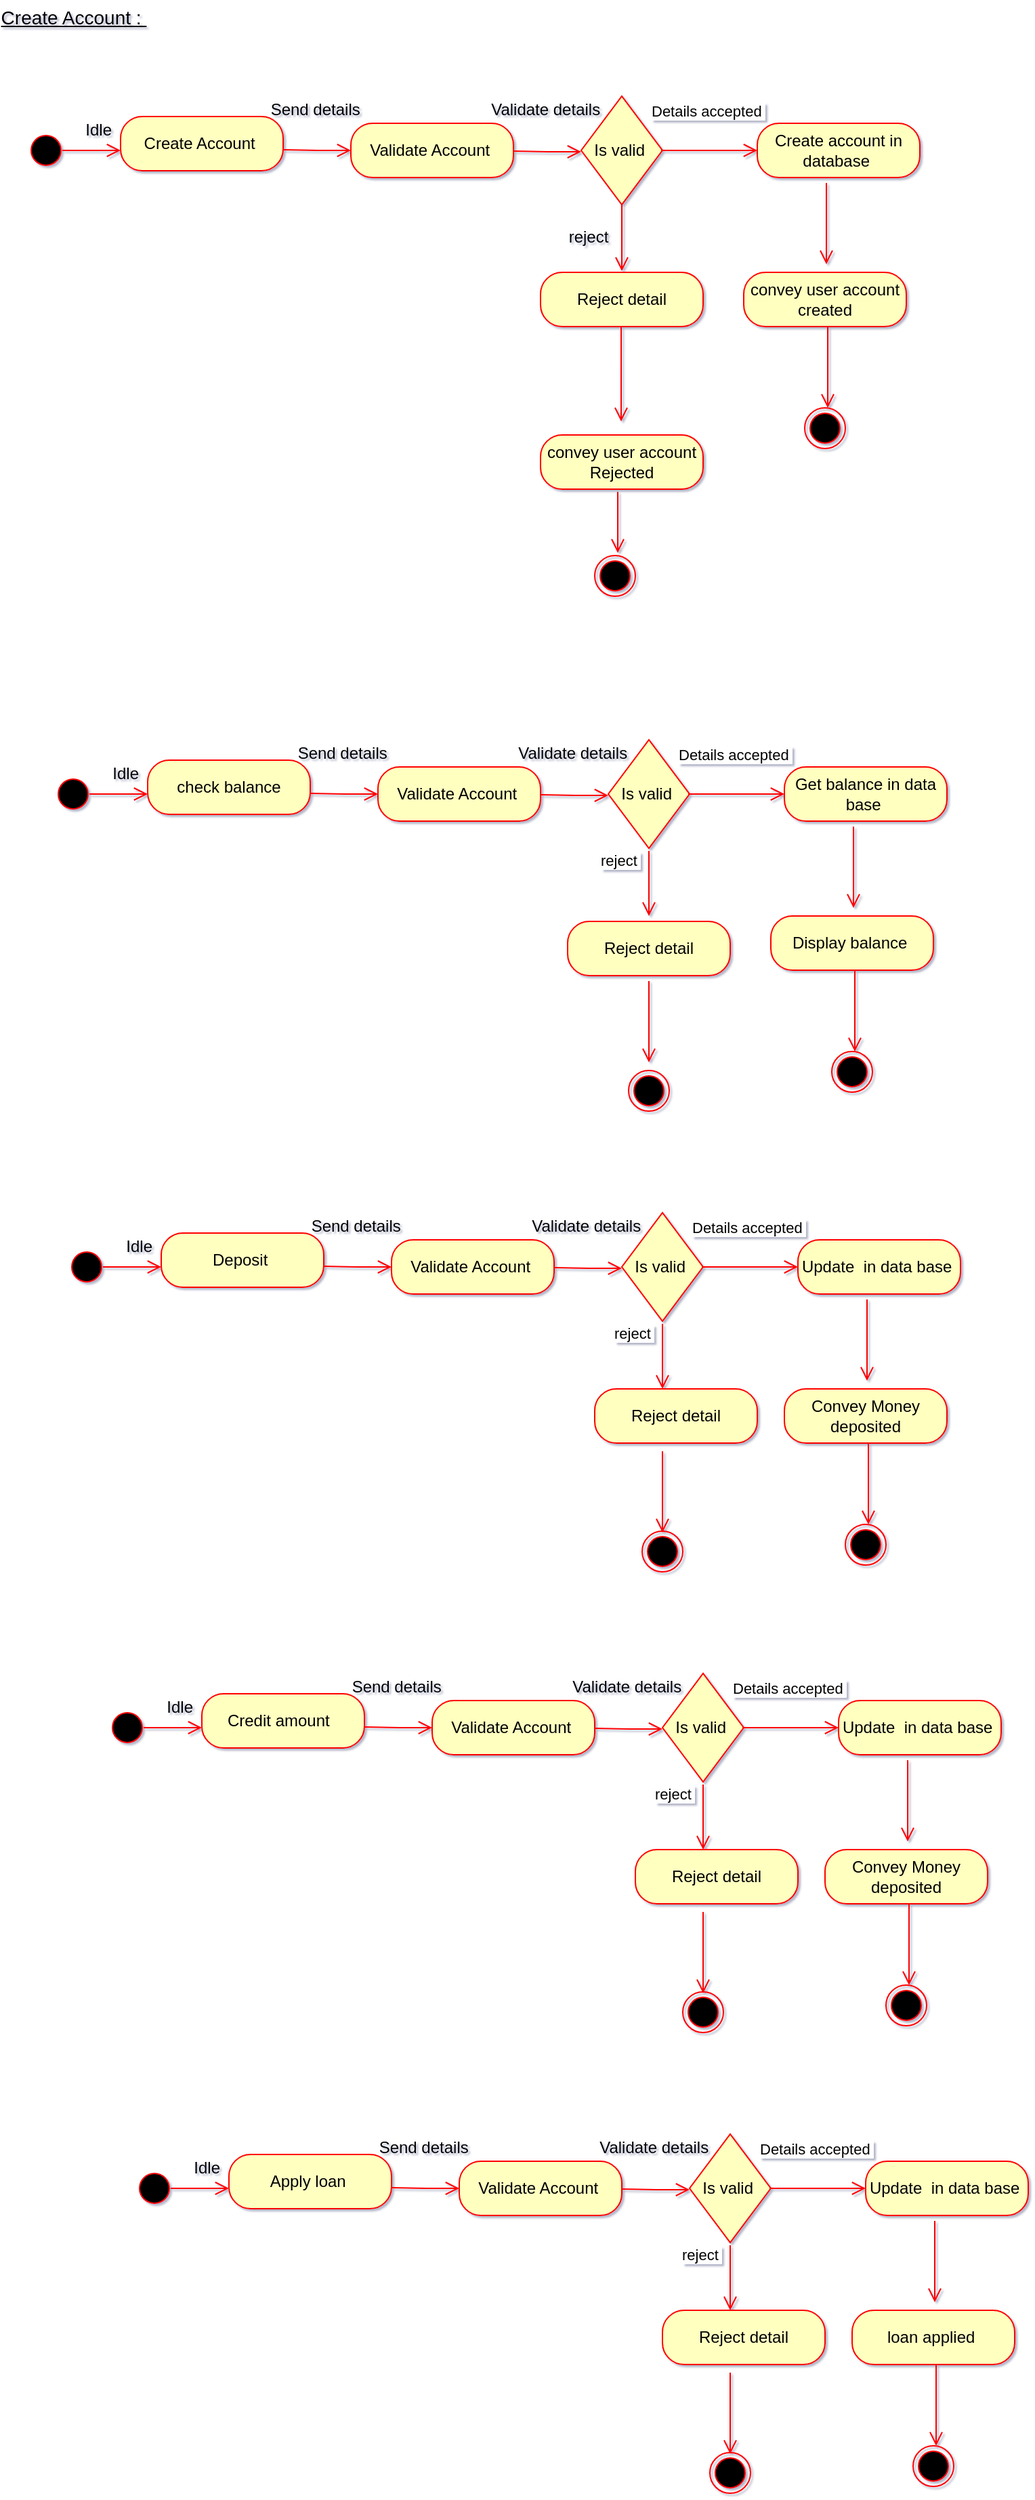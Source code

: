 <mxfile version="21.6.6" type="google">
  <diagram name="Page-1" id="zjCAQTRTvbM-Mkwhgm2s">
    <mxGraphModel grid="1" page="1" gridSize="10" guides="1" tooltips="1" connect="1" arrows="1" fold="1" pageScale="1" pageWidth="850" pageHeight="1100" background="none" math="0" shadow="1">
      <root>
        <mxCell id="0" />
        <mxCell id="1" parent="0" />
        <mxCell id="NtykU3XNso2N6o69aGmZ-1" value="" style="ellipse;html=1;shape=startState;fillColor=#000000;strokeColor=#ff0000;" vertex="1" parent="1">
          <mxGeometry x="50" y="126" width="30" height="30" as="geometry" />
        </mxCell>
        <mxCell id="NtykU3XNso2N6o69aGmZ-4" value="Idle&amp;nbsp;" style="text;html=1;align=center;verticalAlign=middle;resizable=0;points=[];autosize=1;strokeColor=none;fillColor=none;" vertex="1" parent="1">
          <mxGeometry x="80" y="111" width="50" height="30" as="geometry" />
        </mxCell>
        <mxCell id="NtykU3XNso2N6o69aGmZ-6" value="Create Account&amp;nbsp;" style="rounded=1;whiteSpace=wrap;html=1;arcSize=40;fontColor=#000000;fillColor=#ffffc0;strokeColor=#ff0000;" vertex="1" parent="1">
          <mxGeometry x="120" y="116" width="120" height="40" as="geometry" />
        </mxCell>
        <mxCell id="NtykU3XNso2N6o69aGmZ-8" value="" style="edgeStyle=orthogonalEdgeStyle;html=1;verticalAlign=bottom;endArrow=open;endSize=8;strokeColor=#ff0000;rounded=0;" edge="1" parent="1">
          <mxGeometry relative="1" as="geometry">
            <mxPoint x="290" y="141" as="targetPoint" />
            <mxPoint x="240" y="140.5" as="sourcePoint" />
          </mxGeometry>
        </mxCell>
        <mxCell id="NtykU3XNso2N6o69aGmZ-9" value="" style="edgeStyle=orthogonalEdgeStyle;html=1;verticalAlign=bottom;endArrow=open;endSize=8;strokeColor=#ff0000;rounded=0;" edge="1" parent="1">
          <mxGeometry relative="1" as="geometry">
            <mxPoint x="120" y="141" as="targetPoint" />
            <mxPoint x="77" y="141" as="sourcePoint" />
          </mxGeometry>
        </mxCell>
        <mxCell id="NtykU3XNso2N6o69aGmZ-12" value="Validate Account&amp;nbsp;" style="rounded=1;whiteSpace=wrap;html=1;arcSize=40;fontColor=#000000;fillColor=#ffffc0;strokeColor=#ff0000;" vertex="1" parent="1">
          <mxGeometry x="290" y="121" width="120" height="40" as="geometry" />
        </mxCell>
        <mxCell id="NtykU3XNso2N6o69aGmZ-13" value="" style="edgeStyle=orthogonalEdgeStyle;html=1;verticalAlign=bottom;endArrow=open;endSize=8;strokeColor=#ff0000;rounded=0;" edge="1" parent="1">
          <mxGeometry relative="1" as="geometry">
            <mxPoint x="460" y="142" as="targetPoint" />
            <mxPoint x="410" y="141.5" as="sourcePoint" />
          </mxGeometry>
        </mxCell>
        <mxCell id="NtykU3XNso2N6o69aGmZ-14" value="Send details&amp;nbsp;" style="text;html=1;align=center;verticalAlign=middle;resizable=0;points=[];autosize=1;strokeColor=none;fillColor=none;" vertex="1" parent="1">
          <mxGeometry x="220" y="96" width="90" height="30" as="geometry" />
        </mxCell>
        <mxCell id="NtykU3XNso2N6o69aGmZ-16" value="Validate details&amp;nbsp;" style="text;html=1;align=center;verticalAlign=middle;resizable=0;points=[];autosize=1;strokeColor=none;fillColor=none;" vertex="1" parent="1">
          <mxGeometry x="380" y="96" width="110" height="30" as="geometry" />
        </mxCell>
        <mxCell id="NtykU3XNso2N6o69aGmZ-17" value="Is valid&amp;nbsp;" style="rhombus;whiteSpace=wrap;html=1;fontColor=#000000;fillColor=#ffffc0;strokeColor=#ff0000;direction=south;" vertex="1" parent="1">
          <mxGeometry x="460" y="101" width="60" height="80" as="geometry" />
        </mxCell>
        <mxCell id="NtykU3XNso2N6o69aGmZ-21" value="Details accepted&amp;nbsp;" style="edgeStyle=orthogonalEdgeStyle;html=1;align=left;verticalAlign=bottom;endArrow=open;endSize=8;strokeColor=#ff0000;rounded=0;" edge="1" parent="1">
          <mxGeometry x="-1" y="22" relative="1" as="geometry">
            <mxPoint x="590" y="141" as="targetPoint" />
            <mxPoint x="519" y="141" as="sourcePoint" />
            <mxPoint x="-9" y="2" as="offset" />
          </mxGeometry>
        </mxCell>
        <mxCell id="NtykU3XNso2N6o69aGmZ-23" value="Create account in database&amp;nbsp;" style="rounded=1;whiteSpace=wrap;html=1;arcSize=40;fontColor=#000000;fillColor=#ffffc0;strokeColor=#ff0000;" vertex="1" parent="1">
          <mxGeometry x="590" y="121" width="120" height="40" as="geometry" />
        </mxCell>
        <mxCell id="NtykU3XNso2N6o69aGmZ-25" value="Reject detail" style="rounded=1;whiteSpace=wrap;html=1;arcSize=40;fontColor=#000000;fillColor=#ffffc0;strokeColor=#ff0000;" vertex="1" parent="1">
          <mxGeometry x="430" y="231" width="120" height="40" as="geometry" />
        </mxCell>
        <mxCell id="NtykU3XNso2N6o69aGmZ-27" value="" style="edgeStyle=orthogonalEdgeStyle;html=1;align=left;verticalAlign=top;endArrow=open;endSize=8;strokeColor=#ff0000;rounded=0;" edge="1" parent="1">
          <mxGeometry x="-0.733" y="-20" relative="1" as="geometry">
            <mxPoint x="641" y="225" as="targetPoint" />
            <mxPoint x="641" y="165" as="sourcePoint" />
            <mxPoint as="offset" />
          </mxGeometry>
        </mxCell>
        <mxCell id="NtykU3XNso2N6o69aGmZ-30" value="convey user account created" style="rounded=1;whiteSpace=wrap;html=1;arcSize=40;fontColor=#000000;fillColor=#ffffc0;strokeColor=#ff0000;" vertex="1" parent="1">
          <mxGeometry x="580" y="231" width="120" height="40" as="geometry" />
        </mxCell>
        <mxCell id="NtykU3XNso2N6o69aGmZ-32" value="convey user account Rejected" style="rounded=1;whiteSpace=wrap;html=1;arcSize=40;fontColor=#000000;fillColor=#ffffc0;strokeColor=#ff0000;" vertex="1" parent="1">
          <mxGeometry x="430" y="351" width="120" height="40" as="geometry" />
        </mxCell>
        <mxCell id="NtykU3XNso2N6o69aGmZ-33" value="" style="edgeStyle=orthogonalEdgeStyle;html=1;align=left;verticalAlign=top;endArrow=open;endSize=8;strokeColor=#ff0000;rounded=0;exitX=0.496;exitY=1;exitDx=0;exitDy=0;exitPerimeter=0;" edge="1" parent="1" source="NtykU3XNso2N6o69aGmZ-25">
          <mxGeometry x="-0.733" y="-20" relative="1" as="geometry">
            <mxPoint x="489.5" y="341" as="targetPoint" />
            <mxPoint x="489.5" y="281" as="sourcePoint" />
            <mxPoint as="offset" />
          </mxGeometry>
        </mxCell>
        <mxCell id="NtykU3XNso2N6o69aGmZ-37" value="" style="edgeStyle=orthogonalEdgeStyle;html=1;align=left;verticalAlign=top;endArrow=open;endSize=8;strokeColor=#ff0000;rounded=0;" edge="1" parent="1">
          <mxGeometry x="-0.733" y="-20" relative="1" as="geometry">
            <mxPoint x="642" y="331" as="targetPoint" />
            <mxPoint x="642" y="271" as="sourcePoint" />
            <mxPoint as="offset" />
          </mxGeometry>
        </mxCell>
        <mxCell id="NtykU3XNso2N6o69aGmZ-38" value="" style="ellipse;html=1;shape=endState;fillColor=#000000;strokeColor=#ff0000;" vertex="1" parent="1">
          <mxGeometry x="625" y="331" width="30" height="30" as="geometry" />
        </mxCell>
        <mxCell id="NtykU3XNso2N6o69aGmZ-39" value="" style="edgeStyle=orthogonalEdgeStyle;html=1;align=left;verticalAlign=top;endArrow=open;endSize=8;strokeColor=#ff0000;rounded=0;" edge="1" parent="1">
          <mxGeometry x="-0.733" y="-20" relative="1" as="geometry">
            <mxPoint x="487" y="438" as="targetPoint" />
            <mxPoint x="487" y="393" as="sourcePoint" />
            <mxPoint as="offset" />
          </mxGeometry>
        </mxCell>
        <mxCell id="NtykU3XNso2N6o69aGmZ-40" value="" style="ellipse;html=1;shape=endState;fillColor=#000000;strokeColor=#ff0000;" vertex="1" parent="1">
          <mxGeometry x="470" y="440" width="30" height="30" as="geometry" />
        </mxCell>
        <mxCell id="NtykU3XNso2N6o69aGmZ-64" value="" style="ellipse;html=1;shape=startState;fillColor=#000000;strokeColor=#ff0000;" vertex="1" parent="1">
          <mxGeometry x="70" y="601" width="30" height="30" as="geometry" />
        </mxCell>
        <mxCell id="NtykU3XNso2N6o69aGmZ-65" value="Idle&amp;nbsp;" style="text;html=1;align=center;verticalAlign=middle;resizable=0;points=[];autosize=1;strokeColor=none;fillColor=none;" vertex="1" parent="1">
          <mxGeometry x="100" y="586" width="50" height="30" as="geometry" />
        </mxCell>
        <mxCell id="NtykU3XNso2N6o69aGmZ-66" value="check balance" style="rounded=1;whiteSpace=wrap;html=1;arcSize=40;fontColor=#000000;fillColor=#ffffc0;strokeColor=#ff0000;" vertex="1" parent="1">
          <mxGeometry x="140" y="591" width="120" height="40" as="geometry" />
        </mxCell>
        <mxCell id="NtykU3XNso2N6o69aGmZ-67" value="" style="edgeStyle=orthogonalEdgeStyle;html=1;verticalAlign=bottom;endArrow=open;endSize=8;strokeColor=#ff0000;rounded=0;" edge="1" parent="1">
          <mxGeometry relative="1" as="geometry">
            <mxPoint x="310" y="616" as="targetPoint" />
            <mxPoint x="260" y="615.5" as="sourcePoint" />
          </mxGeometry>
        </mxCell>
        <mxCell id="NtykU3XNso2N6o69aGmZ-68" value="" style="edgeStyle=orthogonalEdgeStyle;html=1;verticalAlign=bottom;endArrow=open;endSize=8;strokeColor=#ff0000;rounded=0;" edge="1" parent="1">
          <mxGeometry relative="1" as="geometry">
            <mxPoint x="140" y="616" as="targetPoint" />
            <mxPoint x="97" y="616" as="sourcePoint" />
          </mxGeometry>
        </mxCell>
        <mxCell id="NtykU3XNso2N6o69aGmZ-69" value="Validate Account&amp;nbsp;" style="rounded=1;whiteSpace=wrap;html=1;arcSize=40;fontColor=#000000;fillColor=#ffffc0;strokeColor=#ff0000;" vertex="1" parent="1">
          <mxGeometry x="310" y="596" width="120" height="40" as="geometry" />
        </mxCell>
        <mxCell id="NtykU3XNso2N6o69aGmZ-70" value="" style="edgeStyle=orthogonalEdgeStyle;html=1;verticalAlign=bottom;endArrow=open;endSize=8;strokeColor=#ff0000;rounded=0;" edge="1" parent="1">
          <mxGeometry relative="1" as="geometry">
            <mxPoint x="480" y="617" as="targetPoint" />
            <mxPoint x="430" y="616.5" as="sourcePoint" />
          </mxGeometry>
        </mxCell>
        <mxCell id="NtykU3XNso2N6o69aGmZ-71" value="Send details&amp;nbsp;" style="text;html=1;align=center;verticalAlign=middle;resizable=0;points=[];autosize=1;strokeColor=none;fillColor=none;" vertex="1" parent="1">
          <mxGeometry x="240" y="571" width="90" height="30" as="geometry" />
        </mxCell>
        <mxCell id="NtykU3XNso2N6o69aGmZ-72" value="Validate details&amp;nbsp;" style="text;html=1;align=center;verticalAlign=middle;resizable=0;points=[];autosize=1;strokeColor=none;fillColor=none;" vertex="1" parent="1">
          <mxGeometry x="400" y="571" width="110" height="30" as="geometry" />
        </mxCell>
        <mxCell id="NtykU3XNso2N6o69aGmZ-73" value="Is valid&amp;nbsp;" style="rhombus;whiteSpace=wrap;html=1;fontColor=#000000;fillColor=#ffffc0;strokeColor=#ff0000;direction=south;" vertex="1" parent="1">
          <mxGeometry x="480" y="576" width="60" height="80" as="geometry" />
        </mxCell>
        <mxCell id="NtykU3XNso2N6o69aGmZ-74" value="Details accepted&amp;nbsp;" style="edgeStyle=orthogonalEdgeStyle;html=1;align=left;verticalAlign=bottom;endArrow=open;endSize=8;strokeColor=#ff0000;rounded=0;" edge="1" parent="1">
          <mxGeometry x="-1" y="22" relative="1" as="geometry">
            <mxPoint x="610" y="616" as="targetPoint" />
            <mxPoint x="539" y="616" as="sourcePoint" />
            <mxPoint x="-9" y="2" as="offset" />
          </mxGeometry>
        </mxCell>
        <mxCell id="NtykU3XNso2N6o69aGmZ-75" value="" style="edgeStyle=orthogonalEdgeStyle;html=1;align=left;verticalAlign=top;endArrow=open;endSize=8;strokeColor=#ff0000;rounded=0;" edge="1" parent="1">
          <mxGeometry x="-0.733" y="-20" relative="1" as="geometry">
            <mxPoint x="510" y="706" as="targetPoint" />
            <mxPoint x="510" y="658" as="sourcePoint" />
            <mxPoint as="offset" />
          </mxGeometry>
        </mxCell>
        <mxCell id="NtykU3XNso2N6o69aGmZ-76" value="reject&amp;nbsp;" style="edgeLabel;html=1;align=center;verticalAlign=middle;resizable=0;points=[];" connectable="0" vertex="1" parent="NtykU3XNso2N6o69aGmZ-75">
          <mxGeometry x="-0.733" y="-21" relative="1" as="geometry">
            <mxPoint as="offset" />
          </mxGeometry>
        </mxCell>
        <mxCell id="NtykU3XNso2N6o69aGmZ-77" value="Get balance in data base&amp;nbsp;" style="rounded=1;whiteSpace=wrap;html=1;arcSize=40;fontColor=#000000;fillColor=#ffffc0;strokeColor=#ff0000;" vertex="1" parent="1">
          <mxGeometry x="610" y="596" width="120" height="40" as="geometry" />
        </mxCell>
        <mxCell id="NtykU3XNso2N6o69aGmZ-79" value="" style="edgeStyle=orthogonalEdgeStyle;html=1;align=left;verticalAlign=top;endArrow=open;endSize=8;strokeColor=#ff0000;rounded=0;" edge="1" parent="1">
          <mxGeometry x="-0.733" y="-20" relative="1" as="geometry">
            <mxPoint x="661" y="700" as="targetPoint" />
            <mxPoint x="661" y="640" as="sourcePoint" />
            <mxPoint as="offset" />
          </mxGeometry>
        </mxCell>
        <mxCell id="NtykU3XNso2N6o69aGmZ-80" value="Display balance&amp;nbsp;" style="rounded=1;whiteSpace=wrap;html=1;arcSize=40;fontColor=#000000;fillColor=#ffffc0;strokeColor=#ff0000;" vertex="1" parent="1">
          <mxGeometry x="600" y="706" width="120" height="40" as="geometry" />
        </mxCell>
        <mxCell id="NtykU3XNso2N6o69aGmZ-83" value="" style="edgeStyle=orthogonalEdgeStyle;html=1;align=left;verticalAlign=top;endArrow=open;endSize=8;strokeColor=#ff0000;rounded=0;" edge="1" parent="1">
          <mxGeometry x="-0.733" y="-20" relative="1" as="geometry">
            <mxPoint x="662" y="806" as="targetPoint" />
            <mxPoint x="662" y="746" as="sourcePoint" />
            <mxPoint as="offset" />
          </mxGeometry>
        </mxCell>
        <mxCell id="NtykU3XNso2N6o69aGmZ-84" value="" style="ellipse;html=1;shape=endState;fillColor=#000000;strokeColor=#ff0000;" vertex="1" parent="1">
          <mxGeometry x="645" y="806" width="30" height="30" as="geometry" />
        </mxCell>
        <mxCell id="NtykU3XNso2N6o69aGmZ-86" value="" style="ellipse;html=1;shape=endState;fillColor=#000000;strokeColor=#ff0000;" vertex="1" parent="1">
          <mxGeometry x="495" y="820" width="30" height="30" as="geometry" />
        </mxCell>
        <mxCell id="NtykU3XNso2N6o69aGmZ-88" value="&lt;font style=&quot;font-size: 14px; font-weight: normal;&quot;&gt;&lt;u&gt;Create Account :&amp;nbsp;&lt;/u&gt;&lt;/font&gt;" style="text;align=center;fontStyle=1;verticalAlign=middle;spacingLeft=3;spacingRight=3;strokeColor=none;rotatable=0;points=[[0,0.5],[1,0.5]];portConstraint=eastwest;html=1;" vertex="1" parent="1">
          <mxGeometry x="35" y="30" width="100" height="26" as="geometry" />
        </mxCell>
        <mxCell id="NtykU3XNso2N6o69aGmZ-90" value="" style="ellipse;html=1;shape=startState;fillColor=#000000;strokeColor=#ff0000;" vertex="1" parent="1">
          <mxGeometry x="80" y="950" width="30" height="30" as="geometry" />
        </mxCell>
        <mxCell id="NtykU3XNso2N6o69aGmZ-91" value="Idle&amp;nbsp;" style="text;html=1;align=center;verticalAlign=middle;resizable=0;points=[];autosize=1;strokeColor=none;fillColor=none;" vertex="1" parent="1">
          <mxGeometry x="110" y="935" width="50" height="30" as="geometry" />
        </mxCell>
        <mxCell id="NtykU3XNso2N6o69aGmZ-92" value="Deposit&amp;nbsp;" style="rounded=1;whiteSpace=wrap;html=1;arcSize=40;fontColor=#000000;fillColor=#ffffc0;strokeColor=#ff0000;" vertex="1" parent="1">
          <mxGeometry x="150" y="940" width="120" height="40" as="geometry" />
        </mxCell>
        <mxCell id="NtykU3XNso2N6o69aGmZ-93" value="" style="edgeStyle=orthogonalEdgeStyle;html=1;verticalAlign=bottom;endArrow=open;endSize=8;strokeColor=#ff0000;rounded=0;" edge="1" parent="1">
          <mxGeometry relative="1" as="geometry">
            <mxPoint x="320" y="965" as="targetPoint" />
            <mxPoint x="270" y="964.5" as="sourcePoint" />
          </mxGeometry>
        </mxCell>
        <mxCell id="NtykU3XNso2N6o69aGmZ-94" value="" style="edgeStyle=orthogonalEdgeStyle;html=1;verticalAlign=bottom;endArrow=open;endSize=8;strokeColor=#ff0000;rounded=0;" edge="1" parent="1">
          <mxGeometry relative="1" as="geometry">
            <mxPoint x="150" y="965" as="targetPoint" />
            <mxPoint x="107" y="965" as="sourcePoint" />
          </mxGeometry>
        </mxCell>
        <mxCell id="NtykU3XNso2N6o69aGmZ-95" value="Validate Account&amp;nbsp;" style="rounded=1;whiteSpace=wrap;html=1;arcSize=40;fontColor=#000000;fillColor=#ffffc0;strokeColor=#ff0000;" vertex="1" parent="1">
          <mxGeometry x="320" y="945" width="120" height="40" as="geometry" />
        </mxCell>
        <mxCell id="NtykU3XNso2N6o69aGmZ-96" value="" style="edgeStyle=orthogonalEdgeStyle;html=1;verticalAlign=bottom;endArrow=open;endSize=8;strokeColor=#ff0000;rounded=0;" edge="1" parent="1">
          <mxGeometry relative="1" as="geometry">
            <mxPoint x="490" y="966" as="targetPoint" />
            <mxPoint x="440" y="965.5" as="sourcePoint" />
          </mxGeometry>
        </mxCell>
        <mxCell id="NtykU3XNso2N6o69aGmZ-97" value="Send details&amp;nbsp;" style="text;html=1;align=center;verticalAlign=middle;resizable=0;points=[];autosize=1;strokeColor=none;fillColor=none;" vertex="1" parent="1">
          <mxGeometry x="250" y="920" width="90" height="30" as="geometry" />
        </mxCell>
        <mxCell id="NtykU3XNso2N6o69aGmZ-98" value="Validate details&amp;nbsp;" style="text;html=1;align=center;verticalAlign=middle;resizable=0;points=[];autosize=1;strokeColor=none;fillColor=none;" vertex="1" parent="1">
          <mxGeometry x="410" y="920" width="110" height="30" as="geometry" />
        </mxCell>
        <mxCell id="NtykU3XNso2N6o69aGmZ-99" value="Is valid&amp;nbsp;" style="rhombus;whiteSpace=wrap;html=1;fontColor=#000000;fillColor=#ffffc0;strokeColor=#ff0000;direction=south;" vertex="1" parent="1">
          <mxGeometry x="490" y="925" width="60" height="80" as="geometry" />
        </mxCell>
        <mxCell id="NtykU3XNso2N6o69aGmZ-100" value="Details accepted&amp;nbsp;" style="edgeStyle=orthogonalEdgeStyle;html=1;align=left;verticalAlign=bottom;endArrow=open;endSize=8;strokeColor=#ff0000;rounded=0;" edge="1" parent="1">
          <mxGeometry x="-1" y="22" relative="1" as="geometry">
            <mxPoint x="620" y="965" as="targetPoint" />
            <mxPoint x="549" y="965" as="sourcePoint" />
            <mxPoint x="-9" y="2" as="offset" />
          </mxGeometry>
        </mxCell>
        <mxCell id="NtykU3XNso2N6o69aGmZ-101" value="" style="edgeStyle=orthogonalEdgeStyle;html=1;align=left;verticalAlign=top;endArrow=open;endSize=8;strokeColor=#ff0000;rounded=0;" edge="1" parent="1">
          <mxGeometry x="-0.733" y="-20" relative="1" as="geometry">
            <mxPoint x="520" y="1055" as="targetPoint" />
            <mxPoint x="520" y="1007" as="sourcePoint" />
            <mxPoint as="offset" />
          </mxGeometry>
        </mxCell>
        <mxCell id="NtykU3XNso2N6o69aGmZ-102" value="reject&amp;nbsp;" style="edgeLabel;html=1;align=center;verticalAlign=middle;resizable=0;points=[];" connectable="0" vertex="1" parent="NtykU3XNso2N6o69aGmZ-101">
          <mxGeometry x="-0.733" y="-21" relative="1" as="geometry">
            <mxPoint as="offset" />
          </mxGeometry>
        </mxCell>
        <mxCell id="NtykU3XNso2N6o69aGmZ-103" value="Update&amp;nbsp; in data base&amp;nbsp;" style="rounded=1;whiteSpace=wrap;html=1;arcSize=40;fontColor=#000000;fillColor=#ffffc0;strokeColor=#ff0000;" vertex="1" parent="1">
          <mxGeometry x="620" y="945" width="120" height="40" as="geometry" />
        </mxCell>
        <mxCell id="NtykU3XNso2N6o69aGmZ-104" value="" style="edgeStyle=orthogonalEdgeStyle;html=1;align=left;verticalAlign=top;endArrow=open;endSize=8;strokeColor=#ff0000;rounded=0;" edge="1" parent="1">
          <mxGeometry x="-0.733" y="-20" relative="1" as="geometry">
            <mxPoint x="671" y="1049" as="targetPoint" />
            <mxPoint x="671" y="989" as="sourcePoint" />
            <mxPoint as="offset" />
          </mxGeometry>
        </mxCell>
        <mxCell id="NtykU3XNso2N6o69aGmZ-105" value="Convey Money deposited" style="rounded=1;whiteSpace=wrap;html=1;arcSize=40;fontColor=#000000;fillColor=#ffffc0;strokeColor=#ff0000;" vertex="1" parent="1">
          <mxGeometry x="610" y="1055" width="120" height="40" as="geometry" />
        </mxCell>
        <mxCell id="NtykU3XNso2N6o69aGmZ-106" value="" style="edgeStyle=orthogonalEdgeStyle;html=1;align=left;verticalAlign=top;endArrow=open;endSize=8;strokeColor=#ff0000;rounded=0;" edge="1" parent="1">
          <mxGeometry x="-0.733" y="-20" relative="1" as="geometry">
            <mxPoint x="672" y="1155" as="targetPoint" />
            <mxPoint x="672" y="1095" as="sourcePoint" />
            <mxPoint as="offset" />
          </mxGeometry>
        </mxCell>
        <mxCell id="NtykU3XNso2N6o69aGmZ-107" value="" style="ellipse;html=1;shape=endState;fillColor=#000000;strokeColor=#ff0000;" vertex="1" parent="1">
          <mxGeometry x="655" y="1155" width="30" height="30" as="geometry" />
        </mxCell>
        <mxCell id="NtykU3XNso2N6o69aGmZ-109" value="Reject detail" style="rounded=1;whiteSpace=wrap;html=1;arcSize=40;fontColor=#000000;fillColor=#ffffc0;strokeColor=#ff0000;" vertex="1" parent="1">
          <mxGeometry x="450" y="710" width="120" height="40" as="geometry" />
        </mxCell>
        <mxCell id="NtykU3XNso2N6o69aGmZ-110" value="" style="edgeStyle=orthogonalEdgeStyle;html=1;align=left;verticalAlign=top;endArrow=open;endSize=8;strokeColor=#ff0000;rounded=0;" edge="1" parent="1">
          <mxGeometry x="-0.733" y="-20" relative="1" as="geometry">
            <mxPoint x="510" y="814" as="targetPoint" />
            <mxPoint x="510" y="754" as="sourcePoint" />
            <mxPoint as="offset" />
          </mxGeometry>
        </mxCell>
        <mxCell id="NtykU3XNso2N6o69aGmZ-112" value="" style="ellipse;html=1;shape=endState;fillColor=#000000;strokeColor=#ff0000;" vertex="1" parent="1">
          <mxGeometry x="505" y="1160" width="30" height="30" as="geometry" />
        </mxCell>
        <mxCell id="NtykU3XNso2N6o69aGmZ-113" value="Reject detail" style="rounded=1;whiteSpace=wrap;html=1;arcSize=40;fontColor=#000000;fillColor=#ffffc0;strokeColor=#ff0000;" vertex="1" parent="1">
          <mxGeometry x="470" y="1055" width="120" height="40" as="geometry" />
        </mxCell>
        <mxCell id="NtykU3XNso2N6o69aGmZ-114" value="" style="edgeStyle=orthogonalEdgeStyle;html=1;align=left;verticalAlign=top;endArrow=open;endSize=8;strokeColor=#ff0000;rounded=0;" edge="1" parent="1">
          <mxGeometry x="-0.733" y="-20" relative="1" as="geometry">
            <mxPoint x="520" y="1161" as="targetPoint" />
            <mxPoint x="520" y="1101" as="sourcePoint" />
            <mxPoint as="offset" />
          </mxGeometry>
        </mxCell>
        <mxCell id="U731q1QtO7u7C1cZKYfB-4" value="" style="edgeStyle=orthogonalEdgeStyle;html=1;verticalAlign=bottom;endArrow=open;endSize=8;strokeColor=#ff0000;rounded=0;exitX=1;exitY=0.5;exitDx=0;exitDy=0;" edge="1" parent="1" source="NtykU3XNso2N6o69aGmZ-17">
          <mxGeometry relative="1" as="geometry">
            <mxPoint x="490" y="230" as="targetPoint" />
          </mxGeometry>
        </mxCell>
        <mxCell id="U731q1QtO7u7C1cZKYfB-5" value="reject" style="text;html=1;align=center;verticalAlign=middle;resizable=0;points=[];autosize=1;strokeColor=none;fillColor=none;" vertex="1" parent="1">
          <mxGeometry x="440" y="190" width="50" height="30" as="geometry" />
        </mxCell>
        <mxCell id="AME0XtuPh-Gl4rj9aPBf-1" value="" style="ellipse;html=1;shape=startState;fillColor=#000000;strokeColor=#ff0000;" vertex="1" parent="1">
          <mxGeometry x="110" y="1290" width="30" height="30" as="geometry" />
        </mxCell>
        <mxCell id="AME0XtuPh-Gl4rj9aPBf-2" value="Idle&amp;nbsp;" style="text;html=1;align=center;verticalAlign=middle;resizable=0;points=[];autosize=1;strokeColor=none;fillColor=none;" vertex="1" parent="1">
          <mxGeometry x="140" y="1275" width="50" height="30" as="geometry" />
        </mxCell>
        <mxCell id="AME0XtuPh-Gl4rj9aPBf-3" value="Credit amount&amp;nbsp;&amp;nbsp;" style="rounded=1;whiteSpace=wrap;html=1;arcSize=40;fontColor=#000000;fillColor=#ffffc0;strokeColor=#ff0000;" vertex="1" parent="1">
          <mxGeometry x="180" y="1280" width="120" height="40" as="geometry" />
        </mxCell>
        <mxCell id="AME0XtuPh-Gl4rj9aPBf-4" value="" style="edgeStyle=orthogonalEdgeStyle;html=1;verticalAlign=bottom;endArrow=open;endSize=8;strokeColor=#ff0000;rounded=0;" edge="1" parent="1">
          <mxGeometry relative="1" as="geometry">
            <mxPoint x="350" y="1305" as="targetPoint" />
            <mxPoint x="300" y="1304.5" as="sourcePoint" />
          </mxGeometry>
        </mxCell>
        <mxCell id="AME0XtuPh-Gl4rj9aPBf-5" value="" style="edgeStyle=orthogonalEdgeStyle;html=1;verticalAlign=bottom;endArrow=open;endSize=8;strokeColor=#ff0000;rounded=0;" edge="1" parent="1">
          <mxGeometry relative="1" as="geometry">
            <mxPoint x="180" y="1305" as="targetPoint" />
            <mxPoint x="137" y="1305" as="sourcePoint" />
          </mxGeometry>
        </mxCell>
        <mxCell id="AME0XtuPh-Gl4rj9aPBf-6" value="Validate Account&amp;nbsp;" style="rounded=1;whiteSpace=wrap;html=1;arcSize=40;fontColor=#000000;fillColor=#ffffc0;strokeColor=#ff0000;" vertex="1" parent="1">
          <mxGeometry x="350" y="1285" width="120" height="40" as="geometry" />
        </mxCell>
        <mxCell id="AME0XtuPh-Gl4rj9aPBf-7" value="" style="edgeStyle=orthogonalEdgeStyle;html=1;verticalAlign=bottom;endArrow=open;endSize=8;strokeColor=#ff0000;rounded=0;" edge="1" parent="1">
          <mxGeometry relative="1" as="geometry">
            <mxPoint x="520" y="1306" as="targetPoint" />
            <mxPoint x="470" y="1305.5" as="sourcePoint" />
          </mxGeometry>
        </mxCell>
        <mxCell id="AME0XtuPh-Gl4rj9aPBf-8" value="Send details&amp;nbsp;" style="text;html=1;align=center;verticalAlign=middle;resizable=0;points=[];autosize=1;strokeColor=none;fillColor=none;" vertex="1" parent="1">
          <mxGeometry x="280" y="1260" width="90" height="30" as="geometry" />
        </mxCell>
        <mxCell id="AME0XtuPh-Gl4rj9aPBf-9" value="Validate details&amp;nbsp;" style="text;html=1;align=center;verticalAlign=middle;resizable=0;points=[];autosize=1;strokeColor=none;fillColor=none;" vertex="1" parent="1">
          <mxGeometry x="440" y="1260" width="110" height="30" as="geometry" />
        </mxCell>
        <mxCell id="AME0XtuPh-Gl4rj9aPBf-10" value="Is valid&amp;nbsp;" style="rhombus;whiteSpace=wrap;html=1;fontColor=#000000;fillColor=#ffffc0;strokeColor=#ff0000;direction=south;" vertex="1" parent="1">
          <mxGeometry x="520" y="1265" width="60" height="80" as="geometry" />
        </mxCell>
        <mxCell id="AME0XtuPh-Gl4rj9aPBf-11" value="Details accepted&amp;nbsp;" style="edgeStyle=orthogonalEdgeStyle;html=1;align=left;verticalAlign=bottom;endArrow=open;endSize=8;strokeColor=#ff0000;rounded=0;" edge="1" parent="1">
          <mxGeometry x="-1" y="22" relative="1" as="geometry">
            <mxPoint x="650" y="1305" as="targetPoint" />
            <mxPoint x="579" y="1305" as="sourcePoint" />
            <mxPoint x="-9" y="2" as="offset" />
          </mxGeometry>
        </mxCell>
        <mxCell id="AME0XtuPh-Gl4rj9aPBf-12" value="" style="edgeStyle=orthogonalEdgeStyle;html=1;align=left;verticalAlign=top;endArrow=open;endSize=8;strokeColor=#ff0000;rounded=0;" edge="1" parent="1">
          <mxGeometry x="-0.733" y="-20" relative="1" as="geometry">
            <mxPoint x="550" y="1395" as="targetPoint" />
            <mxPoint x="550" y="1347" as="sourcePoint" />
            <mxPoint as="offset" />
          </mxGeometry>
        </mxCell>
        <mxCell id="AME0XtuPh-Gl4rj9aPBf-13" value="reject&amp;nbsp;" style="edgeLabel;html=1;align=center;verticalAlign=middle;resizable=0;points=[];" connectable="0" vertex="1" parent="AME0XtuPh-Gl4rj9aPBf-12">
          <mxGeometry x="-0.733" y="-21" relative="1" as="geometry">
            <mxPoint as="offset" />
          </mxGeometry>
        </mxCell>
        <mxCell id="AME0XtuPh-Gl4rj9aPBf-14" value="Update&amp;nbsp; in data base&amp;nbsp;" style="rounded=1;whiteSpace=wrap;html=1;arcSize=40;fontColor=#000000;fillColor=#ffffc0;strokeColor=#ff0000;" vertex="1" parent="1">
          <mxGeometry x="650" y="1285" width="120" height="40" as="geometry" />
        </mxCell>
        <mxCell id="AME0XtuPh-Gl4rj9aPBf-15" value="" style="edgeStyle=orthogonalEdgeStyle;html=1;align=left;verticalAlign=top;endArrow=open;endSize=8;strokeColor=#ff0000;rounded=0;" edge="1" parent="1">
          <mxGeometry x="-0.733" y="-20" relative="1" as="geometry">
            <mxPoint x="701" y="1389" as="targetPoint" />
            <mxPoint x="701" y="1329" as="sourcePoint" />
            <mxPoint as="offset" />
          </mxGeometry>
        </mxCell>
        <mxCell id="AME0XtuPh-Gl4rj9aPBf-16" value="Convey Money deposited" style="rounded=1;whiteSpace=wrap;html=1;arcSize=40;fontColor=#000000;fillColor=#ffffc0;strokeColor=#ff0000;" vertex="1" parent="1">
          <mxGeometry x="640" y="1395" width="120" height="40" as="geometry" />
        </mxCell>
        <mxCell id="AME0XtuPh-Gl4rj9aPBf-17" value="" style="edgeStyle=orthogonalEdgeStyle;html=1;align=left;verticalAlign=top;endArrow=open;endSize=8;strokeColor=#ff0000;rounded=0;" edge="1" parent="1">
          <mxGeometry x="-0.733" y="-20" relative="1" as="geometry">
            <mxPoint x="702" y="1495" as="targetPoint" />
            <mxPoint x="702" y="1435" as="sourcePoint" />
            <mxPoint as="offset" />
          </mxGeometry>
        </mxCell>
        <mxCell id="AME0XtuPh-Gl4rj9aPBf-18" value="" style="ellipse;html=1;shape=endState;fillColor=#000000;strokeColor=#ff0000;" vertex="1" parent="1">
          <mxGeometry x="685" y="1495" width="30" height="30" as="geometry" />
        </mxCell>
        <mxCell id="AME0XtuPh-Gl4rj9aPBf-19" value="" style="ellipse;html=1;shape=endState;fillColor=#000000;strokeColor=#ff0000;" vertex="1" parent="1">
          <mxGeometry x="535" y="1500" width="30" height="30" as="geometry" />
        </mxCell>
        <mxCell id="AME0XtuPh-Gl4rj9aPBf-20" value="Reject detail" style="rounded=1;whiteSpace=wrap;html=1;arcSize=40;fontColor=#000000;fillColor=#ffffc0;strokeColor=#ff0000;" vertex="1" parent="1">
          <mxGeometry x="500" y="1395" width="120" height="40" as="geometry" />
        </mxCell>
        <mxCell id="AME0XtuPh-Gl4rj9aPBf-21" value="" style="edgeStyle=orthogonalEdgeStyle;html=1;align=left;verticalAlign=top;endArrow=open;endSize=8;strokeColor=#ff0000;rounded=0;" edge="1" parent="1">
          <mxGeometry x="-0.733" y="-20" relative="1" as="geometry">
            <mxPoint x="550" y="1501" as="targetPoint" />
            <mxPoint x="550" y="1441" as="sourcePoint" />
            <mxPoint as="offset" />
          </mxGeometry>
        </mxCell>
        <mxCell id="AME0XtuPh-Gl4rj9aPBf-22" value="" style="ellipse;html=1;shape=startState;fillColor=#000000;strokeColor=#ff0000;" vertex="1" parent="1">
          <mxGeometry x="130" y="1630" width="30" height="30" as="geometry" />
        </mxCell>
        <mxCell id="AME0XtuPh-Gl4rj9aPBf-23" value="Idle&amp;nbsp;" style="text;html=1;align=center;verticalAlign=middle;resizable=0;points=[];autosize=1;strokeColor=none;fillColor=none;" vertex="1" parent="1">
          <mxGeometry x="160" y="1615" width="50" height="30" as="geometry" />
        </mxCell>
        <mxCell id="AME0XtuPh-Gl4rj9aPBf-24" value="Apply loan&amp;nbsp;" style="rounded=1;whiteSpace=wrap;html=1;arcSize=40;fontColor=#000000;fillColor=#ffffc0;strokeColor=#ff0000;" vertex="1" parent="1">
          <mxGeometry x="200" y="1620" width="120" height="40" as="geometry" />
        </mxCell>
        <mxCell id="AME0XtuPh-Gl4rj9aPBf-25" value="" style="edgeStyle=orthogonalEdgeStyle;html=1;verticalAlign=bottom;endArrow=open;endSize=8;strokeColor=#ff0000;rounded=0;" edge="1" parent="1">
          <mxGeometry relative="1" as="geometry">
            <mxPoint x="370" y="1645" as="targetPoint" />
            <mxPoint x="320" y="1644.5" as="sourcePoint" />
          </mxGeometry>
        </mxCell>
        <mxCell id="AME0XtuPh-Gl4rj9aPBf-26" value="" style="edgeStyle=orthogonalEdgeStyle;html=1;verticalAlign=bottom;endArrow=open;endSize=8;strokeColor=#ff0000;rounded=0;" edge="1" parent="1">
          <mxGeometry relative="1" as="geometry">
            <mxPoint x="200" y="1645" as="targetPoint" />
            <mxPoint x="157" y="1645" as="sourcePoint" />
          </mxGeometry>
        </mxCell>
        <mxCell id="AME0XtuPh-Gl4rj9aPBf-27" value="Validate Account&amp;nbsp;" style="rounded=1;whiteSpace=wrap;html=1;arcSize=40;fontColor=#000000;fillColor=#ffffc0;strokeColor=#ff0000;" vertex="1" parent="1">
          <mxGeometry x="370" y="1625" width="120" height="40" as="geometry" />
        </mxCell>
        <mxCell id="AME0XtuPh-Gl4rj9aPBf-28" value="" style="edgeStyle=orthogonalEdgeStyle;html=1;verticalAlign=bottom;endArrow=open;endSize=8;strokeColor=#ff0000;rounded=0;" edge="1" parent="1">
          <mxGeometry relative="1" as="geometry">
            <mxPoint x="540" y="1646" as="targetPoint" />
            <mxPoint x="490" y="1645.5" as="sourcePoint" />
          </mxGeometry>
        </mxCell>
        <mxCell id="AME0XtuPh-Gl4rj9aPBf-29" value="Send details&amp;nbsp;" style="text;html=1;align=center;verticalAlign=middle;resizable=0;points=[];autosize=1;strokeColor=none;fillColor=none;" vertex="1" parent="1">
          <mxGeometry x="300" y="1600" width="90" height="30" as="geometry" />
        </mxCell>
        <mxCell id="AME0XtuPh-Gl4rj9aPBf-30" value="Validate details&amp;nbsp;" style="text;html=1;align=center;verticalAlign=middle;resizable=0;points=[];autosize=1;strokeColor=none;fillColor=none;" vertex="1" parent="1">
          <mxGeometry x="460" y="1600" width="110" height="30" as="geometry" />
        </mxCell>
        <mxCell id="AME0XtuPh-Gl4rj9aPBf-31" value="Is valid&amp;nbsp;" style="rhombus;whiteSpace=wrap;html=1;fontColor=#000000;fillColor=#ffffc0;strokeColor=#ff0000;direction=south;" vertex="1" parent="1">
          <mxGeometry x="540" y="1605" width="60" height="80" as="geometry" />
        </mxCell>
        <mxCell id="AME0XtuPh-Gl4rj9aPBf-32" value="Details accepted&amp;nbsp;" style="edgeStyle=orthogonalEdgeStyle;html=1;align=left;verticalAlign=bottom;endArrow=open;endSize=8;strokeColor=#ff0000;rounded=0;" edge="1" parent="1">
          <mxGeometry x="-1" y="22" relative="1" as="geometry">
            <mxPoint x="670" y="1645" as="targetPoint" />
            <mxPoint x="599" y="1645" as="sourcePoint" />
            <mxPoint x="-9" y="2" as="offset" />
          </mxGeometry>
        </mxCell>
        <mxCell id="AME0XtuPh-Gl4rj9aPBf-33" value="" style="edgeStyle=orthogonalEdgeStyle;html=1;align=left;verticalAlign=top;endArrow=open;endSize=8;strokeColor=#ff0000;rounded=0;" edge="1" parent="1">
          <mxGeometry x="-0.733" y="-20" relative="1" as="geometry">
            <mxPoint x="570" y="1735" as="targetPoint" />
            <mxPoint x="570" y="1687" as="sourcePoint" />
            <mxPoint as="offset" />
          </mxGeometry>
        </mxCell>
        <mxCell id="AME0XtuPh-Gl4rj9aPBf-34" value="reject&amp;nbsp;" style="edgeLabel;html=1;align=center;verticalAlign=middle;resizable=0;points=[];" connectable="0" vertex="1" parent="AME0XtuPh-Gl4rj9aPBf-33">
          <mxGeometry x="-0.733" y="-21" relative="1" as="geometry">
            <mxPoint as="offset" />
          </mxGeometry>
        </mxCell>
        <mxCell id="AME0XtuPh-Gl4rj9aPBf-35" value="Update&amp;nbsp; in data base&amp;nbsp;" style="rounded=1;whiteSpace=wrap;html=1;arcSize=40;fontColor=#000000;fillColor=#ffffc0;strokeColor=#ff0000;" vertex="1" parent="1">
          <mxGeometry x="670" y="1625" width="120" height="40" as="geometry" />
        </mxCell>
        <mxCell id="AME0XtuPh-Gl4rj9aPBf-36" value="" style="edgeStyle=orthogonalEdgeStyle;html=1;align=left;verticalAlign=top;endArrow=open;endSize=8;strokeColor=#ff0000;rounded=0;" edge="1" parent="1">
          <mxGeometry x="-0.733" y="-20" relative="1" as="geometry">
            <mxPoint x="721" y="1729" as="targetPoint" />
            <mxPoint x="721" y="1669" as="sourcePoint" />
            <mxPoint as="offset" />
          </mxGeometry>
        </mxCell>
        <mxCell id="AME0XtuPh-Gl4rj9aPBf-37" value="loan applied&amp;nbsp;" style="rounded=1;whiteSpace=wrap;html=1;arcSize=40;fontColor=#000000;fillColor=#ffffc0;strokeColor=#ff0000;" vertex="1" parent="1">
          <mxGeometry x="660" y="1735" width="120" height="40" as="geometry" />
        </mxCell>
        <mxCell id="AME0XtuPh-Gl4rj9aPBf-38" value="" style="edgeStyle=orthogonalEdgeStyle;html=1;align=left;verticalAlign=top;endArrow=open;endSize=8;strokeColor=#ff0000;rounded=0;" edge="1" parent="1">
          <mxGeometry x="-0.733" y="-20" relative="1" as="geometry">
            <mxPoint x="722" y="1835" as="targetPoint" />
            <mxPoint x="722" y="1775" as="sourcePoint" />
            <mxPoint as="offset" />
          </mxGeometry>
        </mxCell>
        <mxCell id="AME0XtuPh-Gl4rj9aPBf-39" value="" style="ellipse;html=1;shape=endState;fillColor=#000000;strokeColor=#ff0000;" vertex="1" parent="1">
          <mxGeometry x="705" y="1835" width="30" height="30" as="geometry" />
        </mxCell>
        <mxCell id="AME0XtuPh-Gl4rj9aPBf-40" value="" style="ellipse;html=1;shape=endState;fillColor=#000000;strokeColor=#ff0000;" vertex="1" parent="1">
          <mxGeometry x="555" y="1840" width="30" height="30" as="geometry" />
        </mxCell>
        <mxCell id="AME0XtuPh-Gl4rj9aPBf-41" value="Reject detail" style="rounded=1;whiteSpace=wrap;html=1;arcSize=40;fontColor=#000000;fillColor=#ffffc0;strokeColor=#ff0000;" vertex="1" parent="1">
          <mxGeometry x="520" y="1735" width="120" height="40" as="geometry" />
        </mxCell>
        <mxCell id="AME0XtuPh-Gl4rj9aPBf-42" value="" style="edgeStyle=orthogonalEdgeStyle;html=1;align=left;verticalAlign=top;endArrow=open;endSize=8;strokeColor=#ff0000;rounded=0;" edge="1" parent="1">
          <mxGeometry x="-0.733" y="-20" relative="1" as="geometry">
            <mxPoint x="570" y="1841" as="targetPoint" />
            <mxPoint x="570" y="1781" as="sourcePoint" />
            <mxPoint as="offset" />
          </mxGeometry>
        </mxCell>
      </root>
    </mxGraphModel>
  </diagram>
</mxfile>

